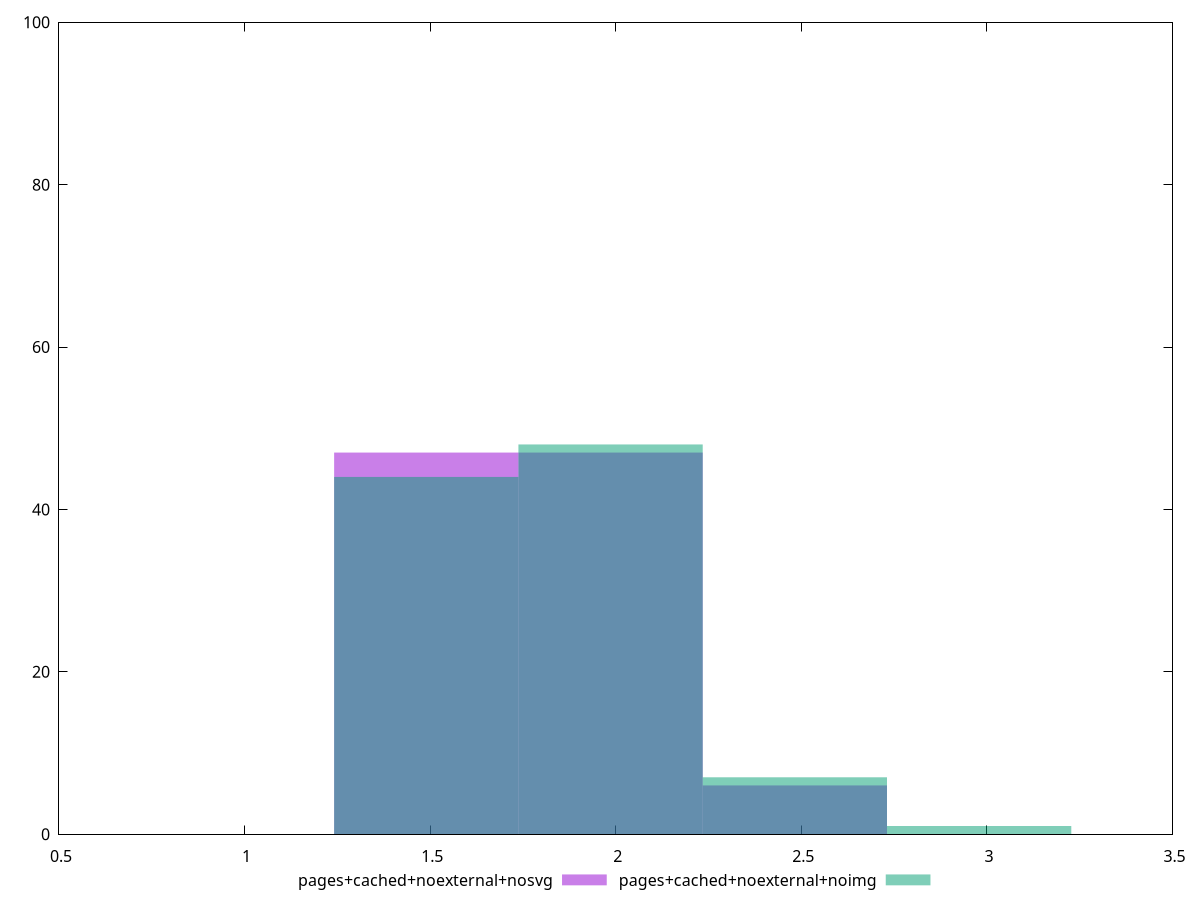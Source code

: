 reset
set terminal svg size 640, 500 enhanced background rgb 'white'
set output "reprap/server-response-time/comparison/histogram/7_vs_8.svg"

$pagesCachedNoexternalNosvg <<EOF
1.9860390776262482 47
1.489529308219686 47
2.48254884703281 6
EOF

$pagesCachedNoexternalNoimg <<EOF
1.489529308219686 44
1.9860390776262482 48
2.48254884703281 7
2.979058616439372 1
EOF

set key outside below
set boxwidth 0.49650976940656205
set yrange [0:100]
set style fill transparent solid 0.5 noborder

plot \
  $pagesCachedNoexternalNosvg title "pages+cached+noexternal+nosvg" with boxes, \
  $pagesCachedNoexternalNoimg title "pages+cached+noexternal+noimg" with boxes, \


reset